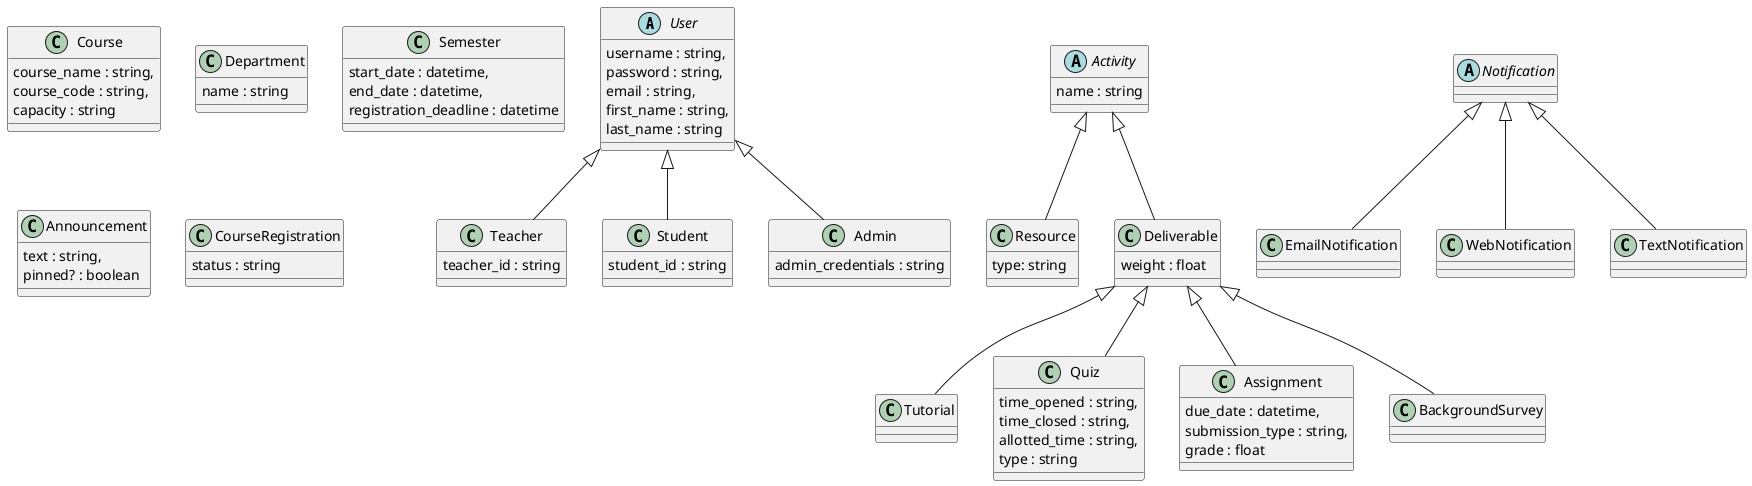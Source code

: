 @startuml
abstract class User {
  username : string,
  password : string,
  email : string,
  first_name : string,
  last_name : string
}

class Teacher {
  teacher_id : string
}

class Student {
  student_id : string
}

class Admin {
  admin_credentials : string
}

class Course {
  course_name : string,
  course_code : string,
  capacity : string
}

class Department {
  name : string
}

class Semester {
  start_date : datetime,
  end_date : datetime,
  registration_deadline : datetime
}

abstract class Activity {
  name : string
}

class Resource {
  type: string
}

abstract class Deliverable {
  weight : float
}

class Tutorial
class Quiz {
  time_opened : string,
  time_closed : string,
  allotted_time : string,
  type : string
}

class Assignment {
  due_date : datetime,
  submission_type : string,
  grade : float
}

class BackgroundSurvey

class Announcement {
  text : string,
  pinned? : boolean
}

class CourseRegistration {
  status : string
}

abstract class Notification
class EmailNotification
class WebNotification
class TextNotification

class Teacher extends User
class Student extends User
class Admin extends User
class Resource extends Activity
class Deliverable extends Activity
class Tutorial extends Deliverable
class Quiz extends Deliverable
class Assignment extends Deliverable
class BackgroundSurvey extends Deliverable
class EmailNotification extends Notification
class WebNotification extends Notification
class TextNotification extends Notification

@enduml
